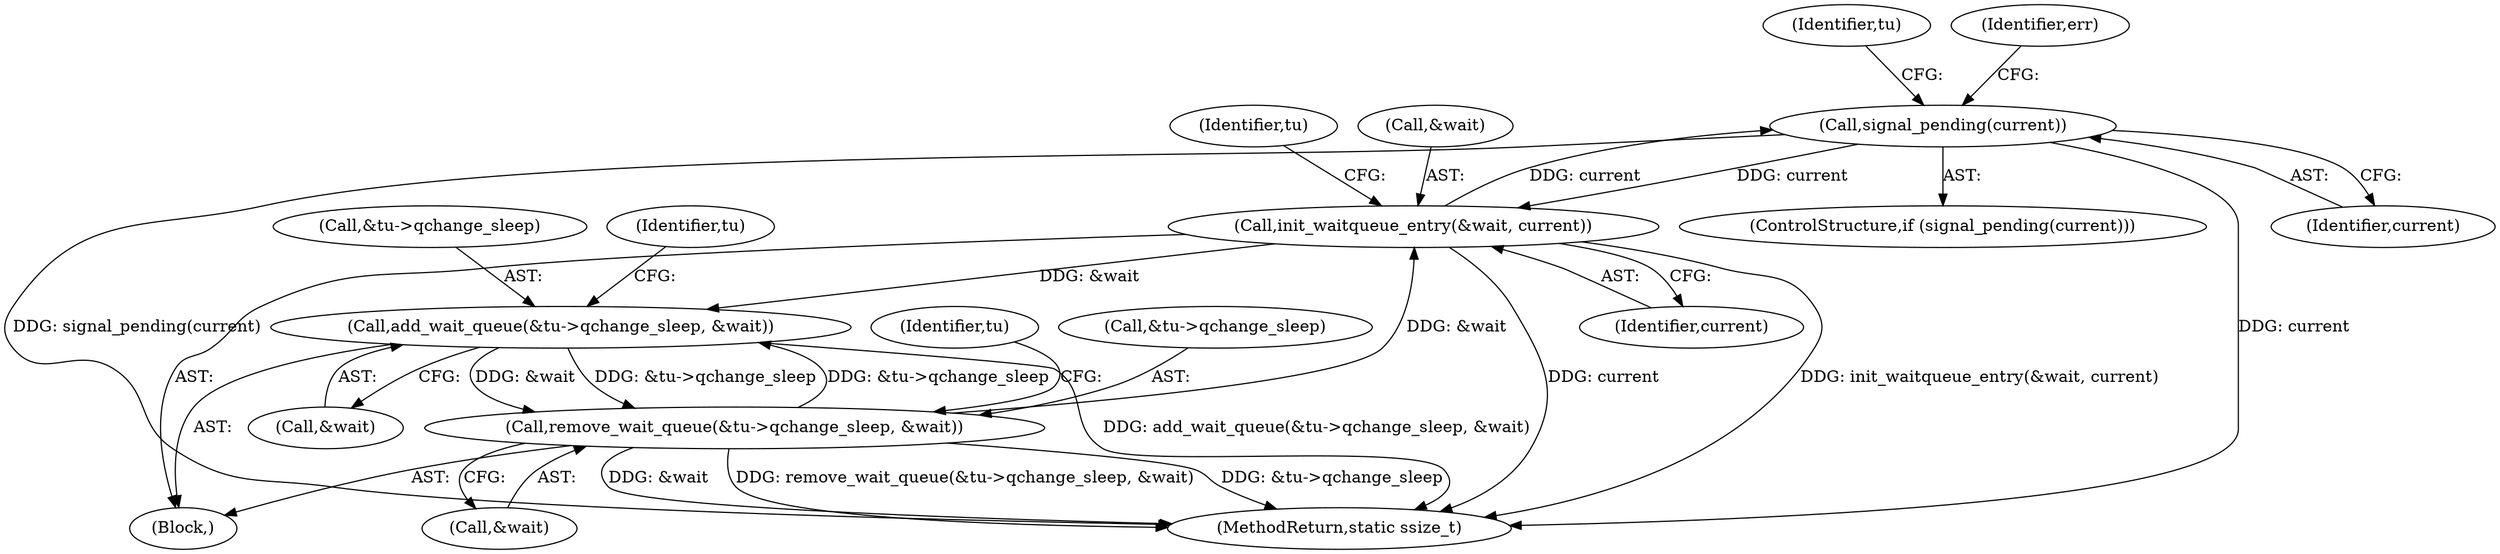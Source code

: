 digraph "0_linux_d11662f4f798b50d8c8743f433842c3e40fe3378@API" {
"1000213" [label="(Call,signal_pending(current))"];
"1000173" [label="(Call,init_waitqueue_entry(&wait, current))"];
"1000195" [label="(Call,remove_wait_queue(&tu->qchange_sleep, &wait))"];
"1000177" [label="(Call,add_wait_queue(&tu->qchange_sleep, &wait))"];
"1000213" [label="(Call,signal_pending(current))"];
"1000178" [label="(Call,&tu->qchange_sleep)"];
"1000177" [label="(Call,add_wait_queue(&tu->qchange_sleep, &wait))"];
"1000200" [label="(Call,&wait)"];
"1000213" [label="(Call,signal_pending(current))"];
"1000319" [label="(MethodReturn,static ssize_t)"];
"1000195" [label="(Call,remove_wait_queue(&tu->qchange_sleep, &wait))"];
"1000182" [label="(Call,&wait)"];
"1000176" [label="(Identifier,current)"];
"1000149" [label="(Identifier,tu)"];
"1000212" [label="(ControlStructure,if (signal_pending(current)))"];
"1000214" [label="(Identifier,current)"];
"1000151" [label="(Block,)"];
"1000187" [label="(Identifier,tu)"];
"1000173" [label="(Call,init_waitqueue_entry(&wait, current))"];
"1000204" [label="(Identifier,tu)"];
"1000217" [label="(Identifier,err)"];
"1000180" [label="(Identifier,tu)"];
"1000174" [label="(Call,&wait)"];
"1000196" [label="(Call,&tu->qchange_sleep)"];
"1000213" -> "1000212"  [label="AST: "];
"1000213" -> "1000214"  [label="CFG: "];
"1000214" -> "1000213"  [label="AST: "];
"1000149" -> "1000213"  [label="CFG: "];
"1000217" -> "1000213"  [label="CFG: "];
"1000213" -> "1000319"  [label="DDG: current"];
"1000213" -> "1000319"  [label="DDG: signal_pending(current)"];
"1000213" -> "1000173"  [label="DDG: current"];
"1000173" -> "1000213"  [label="DDG: current"];
"1000173" -> "1000151"  [label="AST: "];
"1000173" -> "1000176"  [label="CFG: "];
"1000174" -> "1000173"  [label="AST: "];
"1000176" -> "1000173"  [label="AST: "];
"1000180" -> "1000173"  [label="CFG: "];
"1000173" -> "1000319"  [label="DDG: current"];
"1000173" -> "1000319"  [label="DDG: init_waitqueue_entry(&wait, current)"];
"1000195" -> "1000173"  [label="DDG: &wait"];
"1000173" -> "1000177"  [label="DDG: &wait"];
"1000195" -> "1000151"  [label="AST: "];
"1000195" -> "1000200"  [label="CFG: "];
"1000196" -> "1000195"  [label="AST: "];
"1000200" -> "1000195"  [label="AST: "];
"1000204" -> "1000195"  [label="CFG: "];
"1000195" -> "1000319"  [label="DDG: &wait"];
"1000195" -> "1000319"  [label="DDG: remove_wait_queue(&tu->qchange_sleep, &wait)"];
"1000195" -> "1000319"  [label="DDG: &tu->qchange_sleep"];
"1000195" -> "1000177"  [label="DDG: &tu->qchange_sleep"];
"1000177" -> "1000195"  [label="DDG: &tu->qchange_sleep"];
"1000177" -> "1000195"  [label="DDG: &wait"];
"1000177" -> "1000151"  [label="AST: "];
"1000177" -> "1000182"  [label="CFG: "];
"1000178" -> "1000177"  [label="AST: "];
"1000182" -> "1000177"  [label="AST: "];
"1000187" -> "1000177"  [label="CFG: "];
"1000177" -> "1000319"  [label="DDG: add_wait_queue(&tu->qchange_sleep, &wait)"];
}
